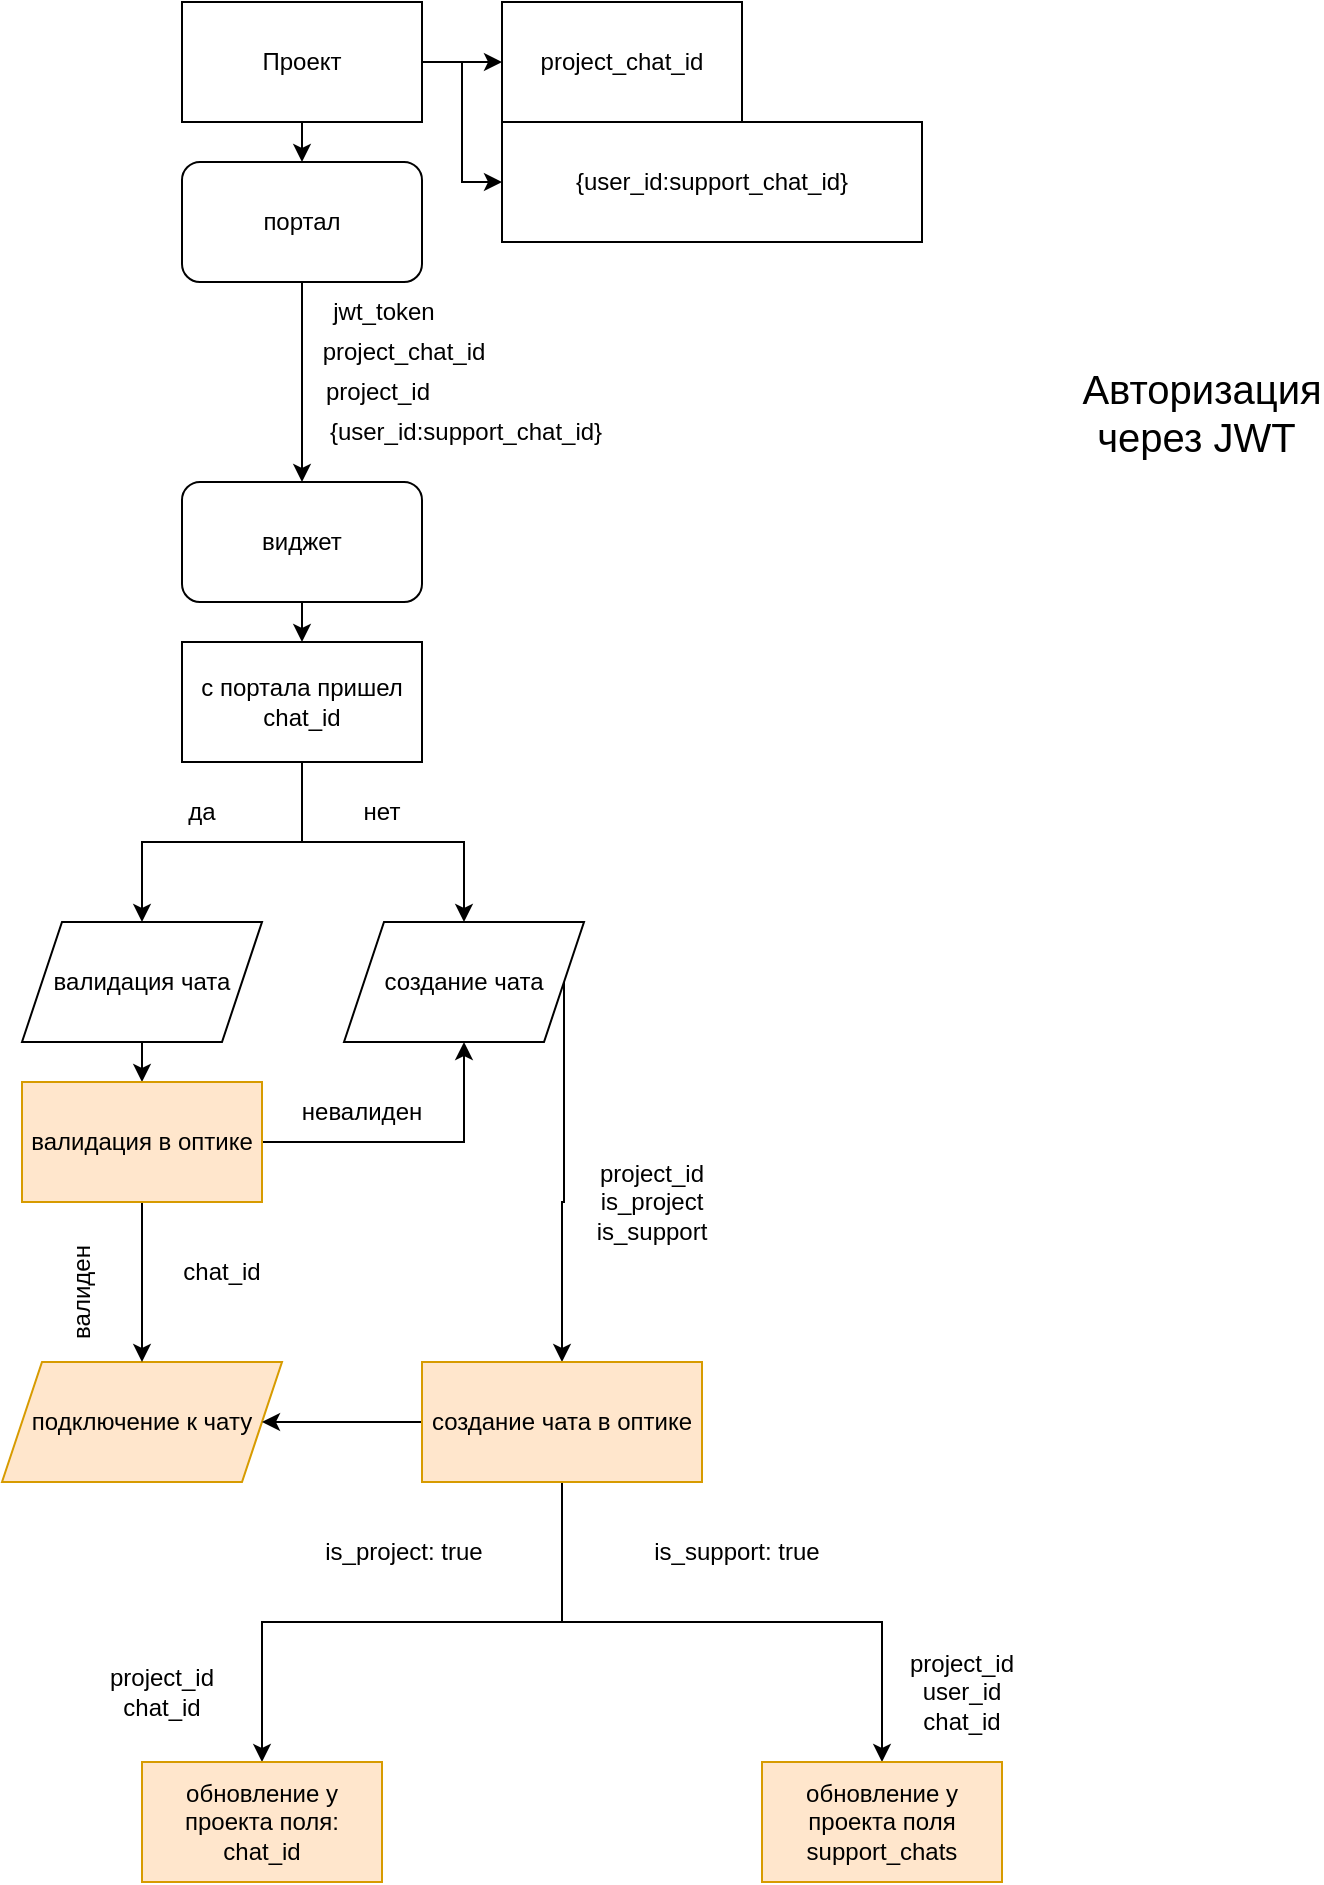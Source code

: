<mxfile version="26.1.1">
  <diagram name="Page-1" id="N64ltTdFHUw_Zcbg7I4f">
    <mxGraphModel dx="1426" dy="747" grid="1" gridSize="10" guides="1" tooltips="1" connect="1" arrows="1" fold="1" page="1" pageScale="1" pageWidth="850" pageHeight="1100" math="0" shadow="0">
      <root>
        <mxCell id="0" />
        <mxCell id="1" parent="0" />
        <mxCell id="LOkWKoAn5rkXcdRa_7Wn-39" style="edgeStyle=orthogonalEdgeStyle;rounded=0;orthogonalLoop=1;jettySize=auto;html=1;exitX=0.5;exitY=1;exitDx=0;exitDy=0;entryX=0.5;entryY=0;entryDx=0;entryDy=0;" edge="1" parent="1" source="LOkWKoAn5rkXcdRa_7Wn-2" target="LOkWKoAn5rkXcdRa_7Wn-35">
          <mxGeometry relative="1" as="geometry" />
        </mxCell>
        <mxCell id="LOkWKoAn5rkXcdRa_7Wn-2" value="виджет" style="rounded=1;whiteSpace=wrap;html=1;" vertex="1" parent="1">
          <mxGeometry x="720" y="240" width="120" height="60" as="geometry" />
        </mxCell>
        <mxCell id="LOkWKoAn5rkXcdRa_7Wn-14" style="edgeStyle=orthogonalEdgeStyle;rounded=0;orthogonalLoop=1;jettySize=auto;html=1;exitX=0.5;exitY=1;exitDx=0;exitDy=0;" edge="1" parent="1" source="LOkWKoAn5rkXcdRa_7Wn-3" target="LOkWKoAn5rkXcdRa_7Wn-2">
          <mxGeometry relative="1" as="geometry" />
        </mxCell>
        <mxCell id="LOkWKoAn5rkXcdRa_7Wn-3" value="портал" style="rounded=1;whiteSpace=wrap;html=1;" vertex="1" parent="1">
          <mxGeometry x="720" y="80" width="120" height="60" as="geometry" />
        </mxCell>
        <mxCell id="LOkWKoAn5rkXcdRa_7Wn-10" style="edgeStyle=orthogonalEdgeStyle;rounded=0;orthogonalLoop=1;jettySize=auto;html=1;exitX=1;exitY=0.5;exitDx=0;exitDy=0;entryX=0;entryY=0.5;entryDx=0;entryDy=0;" edge="1" parent="1" source="LOkWKoAn5rkXcdRa_7Wn-6" target="LOkWKoAn5rkXcdRa_7Wn-7">
          <mxGeometry relative="1" as="geometry" />
        </mxCell>
        <mxCell id="LOkWKoAn5rkXcdRa_7Wn-11" style="edgeStyle=orthogonalEdgeStyle;rounded=0;orthogonalLoop=1;jettySize=auto;html=1;exitX=1;exitY=0.5;exitDx=0;exitDy=0;entryX=0;entryY=0.5;entryDx=0;entryDy=0;" edge="1" parent="1" source="LOkWKoAn5rkXcdRa_7Wn-6" target="LOkWKoAn5rkXcdRa_7Wn-8">
          <mxGeometry relative="1" as="geometry" />
        </mxCell>
        <mxCell id="LOkWKoAn5rkXcdRa_7Wn-13" style="edgeStyle=orthogonalEdgeStyle;rounded=0;orthogonalLoop=1;jettySize=auto;html=1;exitX=0.5;exitY=1;exitDx=0;exitDy=0;entryX=0.5;entryY=0;entryDx=0;entryDy=0;" edge="1" parent="1" source="LOkWKoAn5rkXcdRa_7Wn-6" target="LOkWKoAn5rkXcdRa_7Wn-3">
          <mxGeometry relative="1" as="geometry" />
        </mxCell>
        <mxCell id="LOkWKoAn5rkXcdRa_7Wn-6" value="Проект" style="rounded=0;whiteSpace=wrap;html=1;" vertex="1" parent="1">
          <mxGeometry x="720" width="120" height="60" as="geometry" />
        </mxCell>
        <mxCell id="LOkWKoAn5rkXcdRa_7Wn-7" value="project_chat_id" style="rounded=0;whiteSpace=wrap;html=1;" vertex="1" parent="1">
          <mxGeometry x="880" width="120" height="60" as="geometry" />
        </mxCell>
        <mxCell id="LOkWKoAn5rkXcdRa_7Wn-8" value="{user_id:support_chat_id}" style="rounded=0;whiteSpace=wrap;html=1;" vertex="1" parent="1">
          <mxGeometry x="880" y="60" width="210" height="60" as="geometry" />
        </mxCell>
        <mxCell id="LOkWKoAn5rkXcdRa_7Wn-15" value="project_id" style="text;html=1;align=center;verticalAlign=middle;whiteSpace=wrap;rounded=0;" vertex="1" parent="1">
          <mxGeometry x="788" y="180" width="60" height="30" as="geometry" />
        </mxCell>
        <mxCell id="LOkWKoAn5rkXcdRa_7Wn-16" value="{user_id:support_chat_id}" style="text;html=1;align=center;verticalAlign=middle;whiteSpace=wrap;rounded=0;" vertex="1" parent="1">
          <mxGeometry x="832" y="200" width="60" height="30" as="geometry" />
        </mxCell>
        <mxCell id="LOkWKoAn5rkXcdRa_7Wn-60" style="edgeStyle=orthogonalEdgeStyle;rounded=0;orthogonalLoop=1;jettySize=auto;html=1;exitX=0.5;exitY=1;exitDx=0;exitDy=0;entryX=0.5;entryY=0;entryDx=0;entryDy=0;" edge="1" parent="1" source="LOkWKoAn5rkXcdRa_7Wn-19" target="LOkWKoAn5rkXcdRa_7Wn-31">
          <mxGeometry relative="1" as="geometry" />
        </mxCell>
        <mxCell id="LOkWKoAn5rkXcdRa_7Wn-19" value="валидация чата" style="shape=parallelogram;perimeter=parallelogramPerimeter;whiteSpace=wrap;html=1;fixedSize=1;" vertex="1" parent="1">
          <mxGeometry x="640" y="460" width="120" height="60" as="geometry" />
        </mxCell>
        <mxCell id="LOkWKoAn5rkXcdRa_7Wn-65" style="edgeStyle=orthogonalEdgeStyle;rounded=0;orthogonalLoop=1;jettySize=auto;html=1;exitX=1;exitY=0.5;exitDx=0;exitDy=0;entryX=0.5;entryY=0;entryDx=0;entryDy=0;" edge="1" parent="1" source="LOkWKoAn5rkXcdRa_7Wn-20" target="LOkWKoAn5rkXcdRa_7Wn-32">
          <mxGeometry relative="1" as="geometry" />
        </mxCell>
        <mxCell id="LOkWKoAn5rkXcdRa_7Wn-20" value="создание чата" style="shape=parallelogram;perimeter=parallelogramPerimeter;whiteSpace=wrap;html=1;fixedSize=1;" vertex="1" parent="1">
          <mxGeometry x="801" y="460" width="120" height="60" as="geometry" />
        </mxCell>
        <mxCell id="LOkWKoAn5rkXcdRa_7Wn-21" value="подключение к чату" style="shape=parallelogram;perimeter=parallelogramPerimeter;whiteSpace=wrap;html=1;fixedSize=1;fillColor=#ffe6cc;strokeColor=#d79b00;" vertex="1" parent="1">
          <mxGeometry x="630" y="680" width="140" height="60" as="geometry" />
        </mxCell>
        <mxCell id="LOkWKoAn5rkXcdRa_7Wn-25" value="project_chat_id" style="text;html=1;align=center;verticalAlign=middle;whiteSpace=wrap;rounded=0;" vertex="1" parent="1">
          <mxGeometry x="801" y="160" width="60" height="30" as="geometry" />
        </mxCell>
        <mxCell id="LOkWKoAn5rkXcdRa_7Wn-27" value="jwt_token" style="text;html=1;align=center;verticalAlign=middle;whiteSpace=wrap;rounded=0;" vertex="1" parent="1">
          <mxGeometry x="791" y="140" width="60" height="30" as="geometry" />
        </mxCell>
        <mxCell id="LOkWKoAn5rkXcdRa_7Wn-66" style="edgeStyle=orthogonalEdgeStyle;rounded=0;orthogonalLoop=1;jettySize=auto;html=1;exitX=0;exitY=0.5;exitDx=0;exitDy=0;" edge="1" parent="1" source="LOkWKoAn5rkXcdRa_7Wn-32" target="LOkWKoAn5rkXcdRa_7Wn-21">
          <mxGeometry relative="1" as="geometry" />
        </mxCell>
        <mxCell id="LOkWKoAn5rkXcdRa_7Wn-68" style="edgeStyle=orthogonalEdgeStyle;rounded=0;orthogonalLoop=1;jettySize=auto;html=1;exitX=0.5;exitY=1;exitDx=0;exitDy=0;entryX=0.5;entryY=0;entryDx=0;entryDy=0;" edge="1" parent="1" source="LOkWKoAn5rkXcdRa_7Wn-32" target="LOkWKoAn5rkXcdRa_7Wn-53">
          <mxGeometry relative="1" as="geometry" />
        </mxCell>
        <mxCell id="LOkWKoAn5rkXcdRa_7Wn-73" style="edgeStyle=orthogonalEdgeStyle;rounded=0;orthogonalLoop=1;jettySize=auto;html=1;exitX=0.5;exitY=1;exitDx=0;exitDy=0;" edge="1" parent="1" source="LOkWKoAn5rkXcdRa_7Wn-32" target="LOkWKoAn5rkXcdRa_7Wn-54">
          <mxGeometry relative="1" as="geometry" />
        </mxCell>
        <mxCell id="LOkWKoAn5rkXcdRa_7Wn-32" value="создание чата в оптике" style="rounded=0;whiteSpace=wrap;html=1;fillColor=#ffe6cc;strokeColor=#d79b00;" vertex="1" parent="1">
          <mxGeometry x="840" y="680" width="140" height="60" as="geometry" />
        </mxCell>
        <mxCell id="LOkWKoAn5rkXcdRa_7Wn-37" style="edgeStyle=orthogonalEdgeStyle;rounded=0;orthogonalLoop=1;jettySize=auto;html=1;exitX=0.5;exitY=1;exitDx=0;exitDy=0;entryX=0.5;entryY=0;entryDx=0;entryDy=0;" edge="1" parent="1" source="LOkWKoAn5rkXcdRa_7Wn-35" target="LOkWKoAn5rkXcdRa_7Wn-19">
          <mxGeometry relative="1" as="geometry" />
        </mxCell>
        <mxCell id="LOkWKoAn5rkXcdRa_7Wn-38" style="edgeStyle=orthogonalEdgeStyle;rounded=0;orthogonalLoop=1;jettySize=auto;html=1;exitX=0.5;exitY=1;exitDx=0;exitDy=0;entryX=0.5;entryY=0;entryDx=0;entryDy=0;" edge="1" parent="1" source="LOkWKoAn5rkXcdRa_7Wn-35" target="LOkWKoAn5rkXcdRa_7Wn-20">
          <mxGeometry relative="1" as="geometry" />
        </mxCell>
        <mxCell id="LOkWKoAn5rkXcdRa_7Wn-35" value="с портала пришел chat_id" style="rounded=0;whiteSpace=wrap;html=1;" vertex="1" parent="1">
          <mxGeometry x="720" y="320" width="120" height="60" as="geometry" />
        </mxCell>
        <mxCell id="LOkWKoAn5rkXcdRa_7Wn-53" value="обновление у проекта поля: chat_id" style="rounded=0;whiteSpace=wrap;html=1;fillColor=#ffe6cc;strokeColor=#d79b00;" vertex="1" parent="1">
          <mxGeometry x="700" y="880" width="120" height="60" as="geometry" />
        </mxCell>
        <mxCell id="LOkWKoAn5rkXcdRa_7Wn-54" value="обновление у проекта поля support_chats" style="rounded=0;whiteSpace=wrap;html=1;fillColor=#ffe6cc;strokeColor=#d79b00;" vertex="1" parent="1">
          <mxGeometry x="1010" y="880" width="120" height="60" as="geometry" />
        </mxCell>
        <mxCell id="LOkWKoAn5rkXcdRa_7Wn-61" style="edgeStyle=orthogonalEdgeStyle;rounded=0;orthogonalLoop=1;jettySize=auto;html=1;exitX=1;exitY=0.5;exitDx=0;exitDy=0;entryX=0.5;entryY=1;entryDx=0;entryDy=0;" edge="1" parent="1" source="LOkWKoAn5rkXcdRa_7Wn-31" target="LOkWKoAn5rkXcdRa_7Wn-20">
          <mxGeometry relative="1" as="geometry" />
        </mxCell>
        <mxCell id="LOkWKoAn5rkXcdRa_7Wn-64" style="edgeStyle=orthogonalEdgeStyle;rounded=0;orthogonalLoop=1;jettySize=auto;html=1;exitX=0.5;exitY=1;exitDx=0;exitDy=0;entryX=0.5;entryY=0;entryDx=0;entryDy=0;" edge="1" parent="1" source="LOkWKoAn5rkXcdRa_7Wn-31" target="LOkWKoAn5rkXcdRa_7Wn-21">
          <mxGeometry relative="1" as="geometry" />
        </mxCell>
        <mxCell id="LOkWKoAn5rkXcdRa_7Wn-31" value="валидация в оптике" style="rounded=0;whiteSpace=wrap;html=1;fillColor=#ffe6cc;strokeColor=#d79b00;" vertex="1" parent="1">
          <mxGeometry x="640" y="540" width="120" height="60" as="geometry" />
        </mxCell>
        <mxCell id="LOkWKoAn5rkXcdRa_7Wn-56" value="да" style="text;html=1;align=center;verticalAlign=middle;whiteSpace=wrap;rounded=0;" vertex="1" parent="1">
          <mxGeometry x="700" y="390" width="60" height="30" as="geometry" />
        </mxCell>
        <mxCell id="LOkWKoAn5rkXcdRa_7Wn-57" value="нет" style="text;html=1;align=center;verticalAlign=middle;whiteSpace=wrap;rounded=0;" vertex="1" parent="1">
          <mxGeometry x="790" y="390" width="60" height="30" as="geometry" />
        </mxCell>
        <mxCell id="LOkWKoAn5rkXcdRa_7Wn-62" value="невалиден" style="text;html=1;align=center;verticalAlign=middle;whiteSpace=wrap;rounded=0;" vertex="1" parent="1">
          <mxGeometry x="780" y="540" width="60" height="30" as="geometry" />
        </mxCell>
        <mxCell id="LOkWKoAn5rkXcdRa_7Wn-63" value="валиден" style="text;html=1;align=center;verticalAlign=middle;whiteSpace=wrap;rounded=0;rotation=-90;" vertex="1" parent="1">
          <mxGeometry x="640" y="630" width="60" height="30" as="geometry" />
        </mxCell>
        <mxCell id="LOkWKoAn5rkXcdRa_7Wn-70" value="is_project: true" style="text;html=1;align=center;verticalAlign=middle;whiteSpace=wrap;rounded=0;" vertex="1" parent="1">
          <mxGeometry x="786" y="760" width="90" height="30" as="geometry" />
        </mxCell>
        <mxCell id="LOkWKoAn5rkXcdRa_7Wn-71" value="is_support: true" style="text;html=1;align=center;verticalAlign=middle;whiteSpace=wrap;rounded=0;" vertex="1" parent="1">
          <mxGeometry x="950" y="760" width="95" height="30" as="geometry" />
        </mxCell>
        <mxCell id="LOkWKoAn5rkXcdRa_7Wn-74" value="project_id&lt;br&gt;chat_id" style="text;html=1;align=center;verticalAlign=middle;whiteSpace=wrap;rounded=0;" vertex="1" parent="1">
          <mxGeometry x="680" y="830" width="60" height="30" as="geometry" />
        </mxCell>
        <mxCell id="LOkWKoAn5rkXcdRa_7Wn-75" value="project_id&lt;br&gt;user_id&lt;br&gt;chat_id" style="text;html=1;align=center;verticalAlign=middle;whiteSpace=wrap;rounded=0;" vertex="1" parent="1">
          <mxGeometry x="1080" y="820" width="60" height="50" as="geometry" />
        </mxCell>
        <mxCell id="LOkWKoAn5rkXcdRa_7Wn-76" value="project_id&lt;br&gt;is_project&lt;br&gt;is_support" style="text;html=1;align=center;verticalAlign=middle;whiteSpace=wrap;rounded=0;" vertex="1" parent="1">
          <mxGeometry x="920" y="570" width="70" height="60" as="geometry" />
        </mxCell>
        <mxCell id="LOkWKoAn5rkXcdRa_7Wn-78" value="chat_id" style="text;html=1;align=center;verticalAlign=middle;whiteSpace=wrap;rounded=0;" vertex="1" parent="1">
          <mxGeometry x="710" y="620" width="60" height="30" as="geometry" />
        </mxCell>
        <mxCell id="LOkWKoAn5rkXcdRa_7Wn-79" value="Авторизация через JWT&amp;nbsp;" style="text;html=1;align=center;verticalAlign=middle;whiteSpace=wrap;rounded=0;fontSize=20;" vertex="1" parent="1">
          <mxGeometry x="1200" y="190" width="60" height="30" as="geometry" />
        </mxCell>
      </root>
    </mxGraphModel>
  </diagram>
</mxfile>
